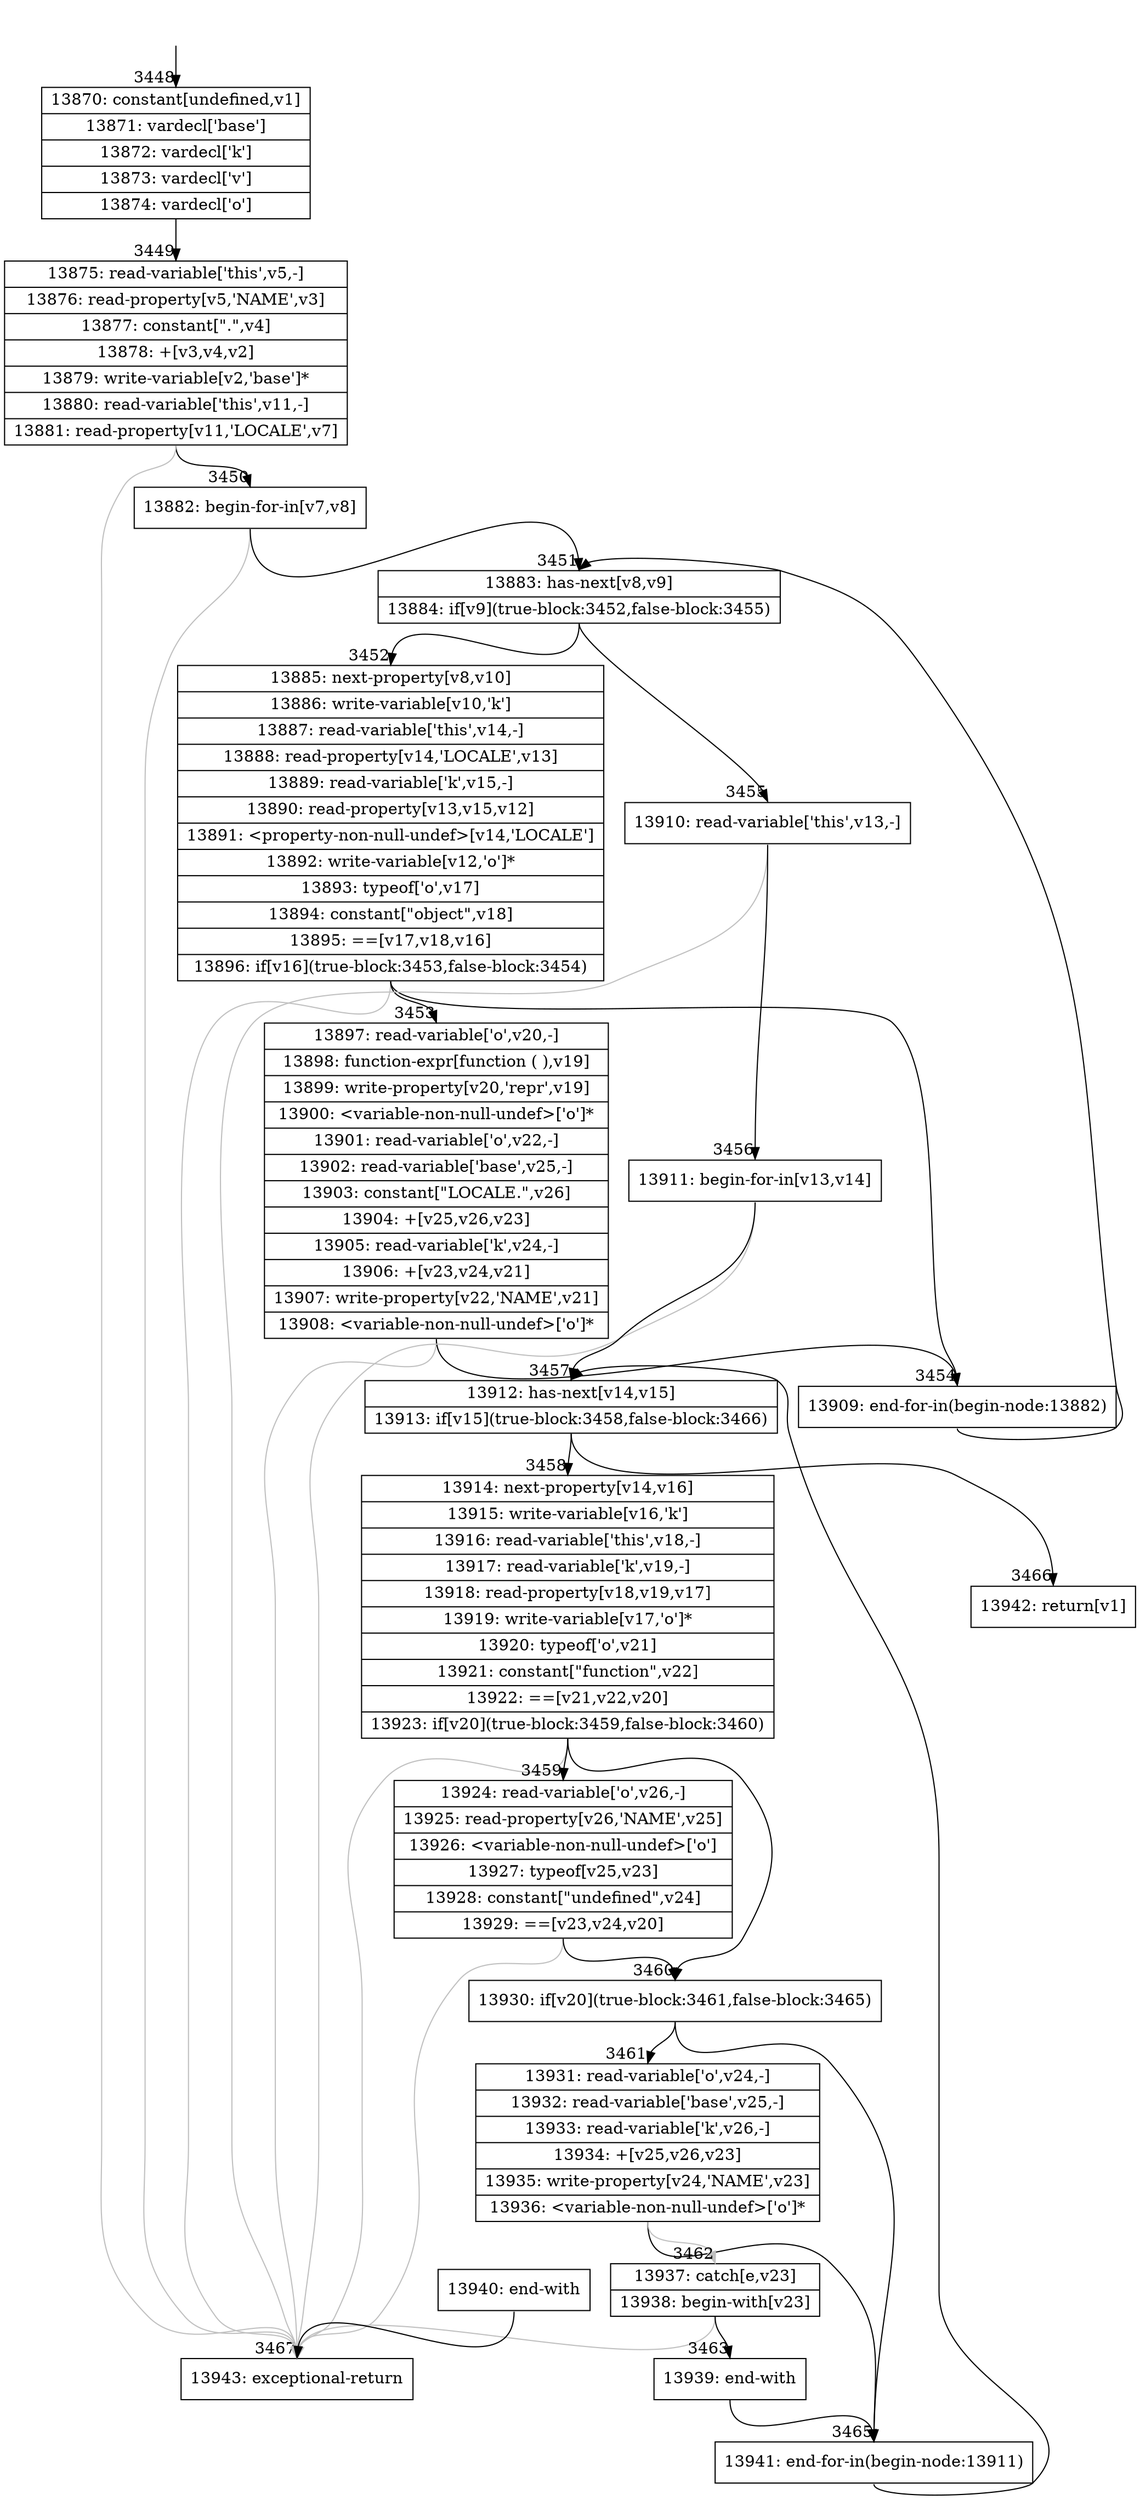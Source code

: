 digraph {
rankdir="TD"
BB_entry256[shape=none,label=""];
BB_entry256 -> BB3448 [tailport=s, headport=n, headlabel="    3448"]
BB3448 [shape=record label="{13870: constant[undefined,v1]|13871: vardecl['base']|13872: vardecl['k']|13873: vardecl['v']|13874: vardecl['o']}" ] 
BB3448 -> BB3449 [tailport=s, headport=n, headlabel="      3449"]
BB3449 [shape=record label="{13875: read-variable['this',v5,-]|13876: read-property[v5,'NAME',v3]|13877: constant[\".\",v4]|13878: +[v3,v4,v2]|13879: write-variable[v2,'base']*|13880: read-variable['this',v11,-]|13881: read-property[v11,'LOCALE',v7]}" ] 
BB3449 -> BB3450 [tailport=s, headport=n, headlabel="      3450"]
BB3449 -> BB3467 [tailport=s, headport=n, color=gray, headlabel="      3467"]
BB3450 [shape=record label="{13882: begin-for-in[v7,v8]}" ] 
BB3450 -> BB3451 [tailport=s, headport=n, headlabel="      3451"]
BB3450 -> BB3467 [tailport=s, headport=n, color=gray]
BB3451 [shape=record label="{13883: has-next[v8,v9]|13884: if[v9](true-block:3452,false-block:3455)}" ] 
BB3451 -> BB3452 [tailport=s, headport=n, headlabel="      3452"]
BB3451 -> BB3455 [tailport=s, headport=n, headlabel="      3455"]
BB3452 [shape=record label="{13885: next-property[v8,v10]|13886: write-variable[v10,'k']|13887: read-variable['this',v14,-]|13888: read-property[v14,'LOCALE',v13]|13889: read-variable['k',v15,-]|13890: read-property[v13,v15,v12]|13891: \<property-non-null-undef\>[v14,'LOCALE']|13892: write-variable[v12,'o']*|13893: typeof['o',v17]|13894: constant[\"object\",v18]|13895: ==[v17,v18,v16]|13896: if[v16](true-block:3453,false-block:3454)}" ] 
BB3452 -> BB3453 [tailport=s, headport=n, headlabel="      3453"]
BB3452 -> BB3454 [tailport=s, headport=n, headlabel="      3454"]
BB3452 -> BB3467 [tailport=s, headport=n, color=gray]
BB3453 [shape=record label="{13897: read-variable['o',v20,-]|13898: function-expr[function ( ),v19]|13899: write-property[v20,'repr',v19]|13900: \<variable-non-null-undef\>['o']*|13901: read-variable['o',v22,-]|13902: read-variable['base',v25,-]|13903: constant[\"LOCALE.\",v26]|13904: +[v25,v26,v23]|13905: read-variable['k',v24,-]|13906: +[v23,v24,v21]|13907: write-property[v22,'NAME',v21]|13908: \<variable-non-null-undef\>['o']*}" ] 
BB3453 -> BB3454 [tailport=s, headport=n]
BB3453 -> BB3467 [tailport=s, headport=n, color=gray]
BB3454 [shape=record label="{13909: end-for-in(begin-node:13882)}" ] 
BB3454 -> BB3451 [tailport=s, headport=n]
BB3455 [shape=record label="{13910: read-variable['this',v13,-]}" ] 
BB3455 -> BB3456 [tailport=s, headport=n, headlabel="      3456"]
BB3455 -> BB3467 [tailport=s, headport=n, color=gray]
BB3456 [shape=record label="{13911: begin-for-in[v13,v14]}" ] 
BB3456 -> BB3457 [tailport=s, headport=n, headlabel="      3457"]
BB3456 -> BB3467 [tailport=s, headport=n, color=gray]
BB3457 [shape=record label="{13912: has-next[v14,v15]|13913: if[v15](true-block:3458,false-block:3466)}" ] 
BB3457 -> BB3458 [tailport=s, headport=n, headlabel="      3458"]
BB3457 -> BB3466 [tailport=s, headport=n, headlabel="      3466"]
BB3458 [shape=record label="{13914: next-property[v14,v16]|13915: write-variable[v16,'k']|13916: read-variable['this',v18,-]|13917: read-variable['k',v19,-]|13918: read-property[v18,v19,v17]|13919: write-variable[v17,'o']*|13920: typeof['o',v21]|13921: constant[\"function\",v22]|13922: ==[v21,v22,v20]|13923: if[v20](true-block:3459,false-block:3460)}" ] 
BB3458 -> BB3460 [tailport=s, headport=n, headlabel="      3460"]
BB3458 -> BB3459 [tailport=s, headport=n, headlabel="      3459"]
BB3458 -> BB3467 [tailport=s, headport=n, color=gray]
BB3459 [shape=record label="{13924: read-variable['o',v26,-]|13925: read-property[v26,'NAME',v25]|13926: \<variable-non-null-undef\>['o']|13927: typeof[v25,v23]|13928: constant[\"undefined\",v24]|13929: ==[v23,v24,v20]}" ] 
BB3459 -> BB3460 [tailport=s, headport=n]
BB3459 -> BB3467 [tailport=s, headport=n, color=gray]
BB3460 [shape=record label="{13930: if[v20](true-block:3461,false-block:3465)}" ] 
BB3460 -> BB3461 [tailport=s, headport=n, headlabel="      3461"]
BB3460 -> BB3465 [tailport=s, headport=n, headlabel="      3465"]
BB3461 [shape=record label="{13931: read-variable['o',v24,-]|13932: read-variable['base',v25,-]|13933: read-variable['k',v26,-]|13934: +[v25,v26,v23]|13935: write-property[v24,'NAME',v23]|13936: \<variable-non-null-undef\>['o']*}" ] 
BB3461 -> BB3465 [tailport=s, headport=n]
BB3461 -> BB3462 [tailport=s, headport=n, color=gray, headlabel="      3462"]
BB3462 [shape=record label="{13937: catch[e,v23]|13938: begin-with[v23]}" ] 
BB3462 -> BB3463 [tailport=s, headport=n, headlabel="      3463"]
BB3462 -> BB3467 [tailport=s, headport=n, color=gray]
BB3463 [shape=record label="{13939: end-with}" ] 
BB3463 -> BB3465 [tailport=s, headport=n]
BB3464 [shape=record label="{13940: end-with}" ] 
BB3464 -> BB3467 [tailport=s, headport=n]
BB3465 [shape=record label="{13941: end-for-in(begin-node:13911)}" ] 
BB3465 -> BB3457 [tailport=s, headport=n]
BB3466 [shape=record label="{13942: return[v1]}" ] 
BB3467 [shape=record label="{13943: exceptional-return}" ] 
//#$~ 2266
}
